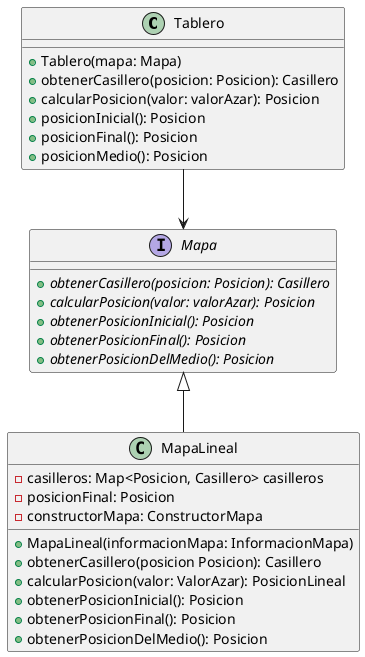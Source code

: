 @startuml Tablero

class Tablero{
    +Tablero(mapa: Mapa)
    +obtenerCasillero(posicion: Posicion): Casillero
    +calcularPosicion(valor: valorAzar): Posicion
    +posicionInicial(): Posicion
    +posicionFinal(): Posicion
    +posicionMedio(): Posicion
}


interface Mapa{
    +{abstract}obtenerCasillero(posicion: Posicion): Casillero
    +{abstract}calcularPosicion(valor: valorAzar): Posicion
    +{abstract}obtenerPosicionInicial(): Posicion
    +{abstract}obtenerPosicionFinal(): Posicion
    +{abstract}obtenerPosicionDelMedio(): Posicion
}


class MapaLineal{
    -casilleros: Map<Posicion, Casillero> casilleros
    -posicionFinal: Posicion
    -constructorMapa: ConstructorMapa
    +MapaLineal(informacionMapa: InformacionMapa)
    +obtenerCasillero(posicion Posicion): Casillero
    +calcularPosicion(valor: ValorAzar): PosicionLineal
    +obtenerPosicionInicial(): Posicion
    +obtenerPosicionFinal(): Posicion
    +obtenerPosicionDelMedio(): Posicion
}


Tablero --> Mapa

Mapa <|-- MapaLineal

@enduml